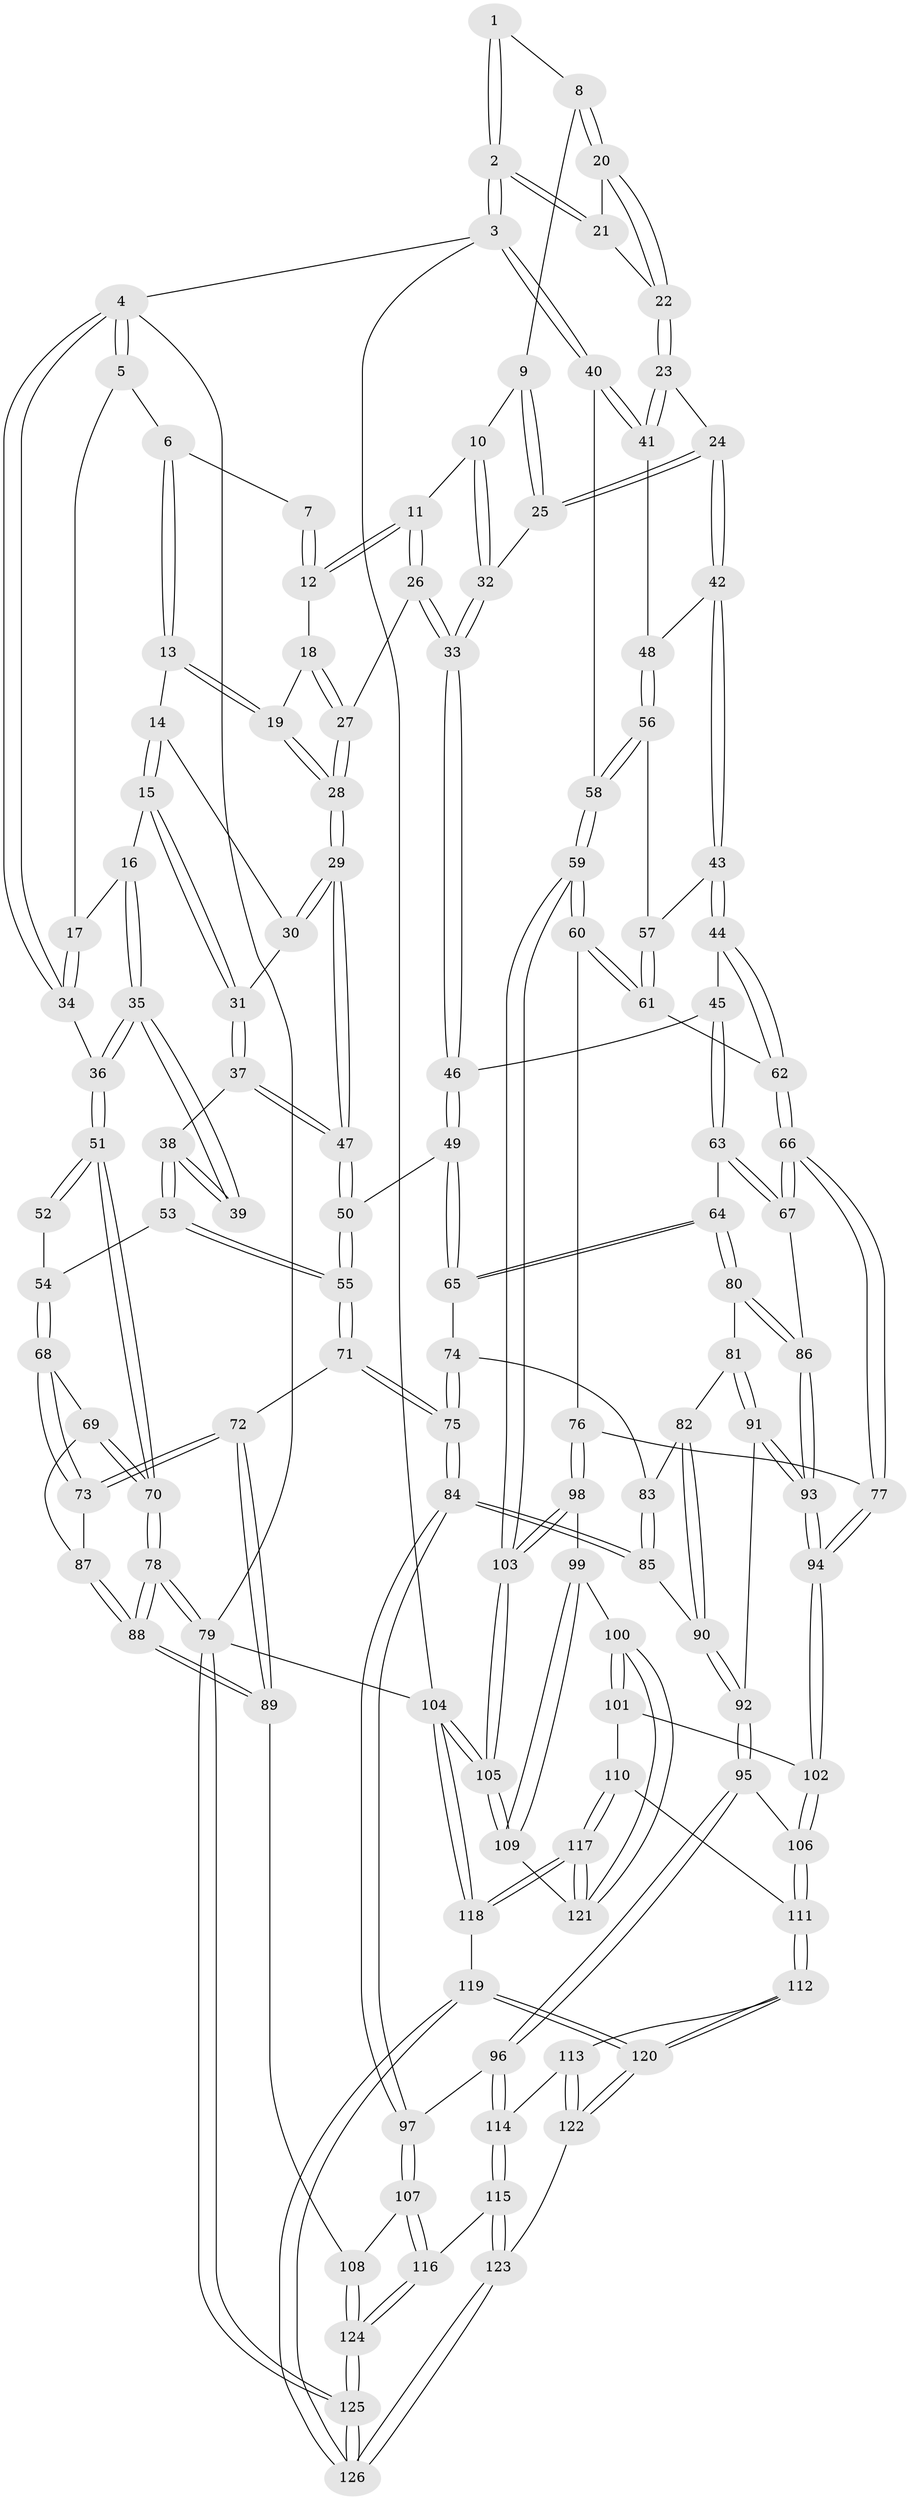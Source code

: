 // Generated by graph-tools (version 1.1) at 2025/03/03/09/25 03:03:11]
// undirected, 126 vertices, 312 edges
graph export_dot {
graph [start="1"]
  node [color=gray90,style=filled];
  1 [pos="+0.7807447797808751+0"];
  2 [pos="+1+0"];
  3 [pos="+1+0"];
  4 [pos="+0+0"];
  5 [pos="+0.08555248943975653+0"];
  6 [pos="+0.3117107734845718+0"];
  7 [pos="+0.5387988870326194+0"];
  8 [pos="+0.7881295133706422+0"];
  9 [pos="+0.7860157679356876+0"];
  10 [pos="+0.6678820201266386+0.11035062215323065"];
  11 [pos="+0.6259970793358598+0.10404417006822478"];
  12 [pos="+0.5408708170008277+0"];
  13 [pos="+0.31574447993301136+0"];
  14 [pos="+0.27889225918007277+0.045531521586737615"];
  15 [pos="+0.13330260472985356+0.10438376993988904"];
  16 [pos="+0.11576643316425837+0.09182207019986753"];
  17 [pos="+0.11099419077703959+0.08663215473764643"];
  18 [pos="+0.5222548406603406+0.009914242138753514"];
  19 [pos="+0.40908197115576933+0.09847893546632806"];
  20 [pos="+0.8675779559365372+0.03661755459973874"];
  21 [pos="+0.9531618530784394+0.0233512526218827"];
  22 [pos="+0.9135786556825947+0.1341687749326156"];
  23 [pos="+0.9193075578418626+0.14864948840227998"];
  24 [pos="+0.795261726888527+0.18773410276538938"];
  25 [pos="+0.7748874048188228+0.17894581822508465"];
  26 [pos="+0.5111039631955554+0.20077221362353273"];
  27 [pos="+0.5052285952622906+0.19840618370662166"];
  28 [pos="+0.40056547237760626+0.19444712780984524"];
  29 [pos="+0.38754909554603906+0.20124584656971317"];
  30 [pos="+0.28426196159742567+0.07440255041265471"];
  31 [pos="+0.1926731988824255+0.18261703850590824"];
  32 [pos="+0.717327578951987+0.17664106479544348"];
  33 [pos="+0.6060711013092122+0.31410264796794246"];
  34 [pos="+0+0.23745672430636852"];
  35 [pos="+0.07422112076691721+0.20328458377138436"];
  36 [pos="+0+0.2865092529141558"];
  37 [pos="+0.21487417375625484+0.24788460702304893"];
  38 [pos="+0.2115709563333052+0.25054563127464125"];
  39 [pos="+0.1563765945014902+0.2552832139820185"];
  40 [pos="+1+0.13750458934754847"];
  41 [pos="+0.9897198512704422+0.1774009667759199"];
  42 [pos="+0.7992692239089341+0.23895125242250154"];
  43 [pos="+0.7748675423182853+0.3767439016800421"];
  44 [pos="+0.7528066886916328+0.3982859717477099"];
  45 [pos="+0.710048117068817+0.397728274064309"];
  46 [pos="+0.6093916816726077+0.3359978471225062"];
  47 [pos="+0.33383182835272873+0.26167231211475506"];
  48 [pos="+0.9195597943307732+0.30842036814354484"];
  49 [pos="+0.47470188196149116+0.4442100447989809"];
  50 [pos="+0.38167214613866296+0.43041755803409276"];
  51 [pos="+0+0.3570800470459027"];
  52 [pos="+0.09242230638193238+0.27955192775265036"];
  53 [pos="+0.1503610533879058+0.4309765910335491"];
  54 [pos="+0.13837600911379666+0.43404065876172027"];
  55 [pos="+0.3041620086030816+0.5014260794514842"];
  56 [pos="+0.9121719677091257+0.33647809547138263"];
  57 [pos="+0.9048671204102727+0.34191805840229506"];
  58 [pos="+1+0.5079077134159936"];
  59 [pos="+1+0.5737819659998487"];
  60 [pos="+1+0.5402583930563455"];
  61 [pos="+0.9206865246364987+0.49945415159688383"];
  62 [pos="+0.8174712438368866+0.48560120408568863"];
  63 [pos="+0.6674575893080658+0.5102099107302677"];
  64 [pos="+0.5609879717052405+0.5395282785814771"];
  65 [pos="+0.49778135039918875+0.4888632814486932"];
  66 [pos="+0.7772838730447504+0.6163768710650399"];
  67 [pos="+0.6986956433849479+0.5940252965777871"];
  68 [pos="+0.07279457722654023+0.45418351746118224"];
  69 [pos="+0+0.4651981921576651"];
  70 [pos="+0+0.47341495831256214"];
  71 [pos="+0.2873625781880465+0.6423851308977219"];
  72 [pos="+0.25293466641265894+0.6459493719641216"];
  73 [pos="+0.18549374510917815+0.6016622730548262"];
  74 [pos="+0.48205436133306656+0.544424271751633"];
  75 [pos="+0.30743711156833947+0.6670498119420372"];
  76 [pos="+0.7974017063331007+0.6497987535511421"];
  77 [pos="+0.796612331306002+0.6493723084365146"];
  78 [pos="+0+0.6858283190318506"];
  79 [pos="+0+1"];
  80 [pos="+0.5779443111095256+0.6076559642799417"];
  81 [pos="+0.5681463967471325+0.620076819109228"];
  82 [pos="+0.5048828076796282+0.6321911394756874"];
  83 [pos="+0.4813045381387031+0.5496592194753884"];
  84 [pos="+0.334997329953789+0.7047903045929914"];
  85 [pos="+0.4255853848040429+0.6611146778893369"];
  86 [pos="+0.6487700025537146+0.6257279554985163"];
  87 [pos="+0.1398649201114319+0.591050043938569"];
  88 [pos="+0+0.6970579453651424"];
  89 [pos="+0.0044006162139646485+0.7524975683791418"];
  90 [pos="+0.4794933858722151+0.6533096240045116"];
  91 [pos="+0.561177710257472+0.7195321036384876"];
  92 [pos="+0.5553248971458122+0.723426400210624"];
  93 [pos="+0.6490476345232687+0.7228434127663337"];
  94 [pos="+0.6811666893981009+0.7510872629627019"];
  95 [pos="+0.5160842729406048+0.7795781461861496"];
  96 [pos="+0.34557674752754186+0.7360468966099105"];
  97 [pos="+0.3353739099110008+0.7064778893364376"];
  98 [pos="+0.8515123366682499+0.7175054511744631"];
  99 [pos="+0.8452899447941764+0.7673664676617746"];
  100 [pos="+0.7391025519015084+0.8381251274840864"];
  101 [pos="+0.6872703752422968+0.777997609527581"];
  102 [pos="+0.6834794628322055+0.766404187429175"];
  103 [pos="+1+0.6447138294877917"];
  104 [pos="+1+1"];
  105 [pos="+1+0.9468368214017658"];
  106 [pos="+0.5286523319975741+0.8073784395411803"];
  107 [pos="+0.11932633407958515+0.8253275291813846"];
  108 [pos="+0.022862031415524443+0.7711005988308013"];
  109 [pos="+0.9361680398693457+0.8780456117035459"];
  110 [pos="+0.5876803179405702+0.8575793013717788"];
  111 [pos="+0.5335592973968966+0.8267606446113038"];
  112 [pos="+0.49154661355752427+0.8872298982593537"];
  113 [pos="+0.3879923366993551+0.8588215391209438"];
  114 [pos="+0.33903311654511586+0.775031432758641"];
  115 [pos="+0.2408079553071751+0.8895073914014013"];
  116 [pos="+0.18866510086715244+0.8843306482418353"];
  117 [pos="+0.6954349433835239+1"];
  118 [pos="+0.6685805966053511+1"];
  119 [pos="+0.5106669938952368+1"];
  120 [pos="+0.5103320665243396+1"];
  121 [pos="+0.7412474273783772+0.9718109182931084"];
  122 [pos="+0.3862813208207988+0.9458122235959555"];
  123 [pos="+0.2588317947341259+0.930688393258296"];
  124 [pos="+0.08730222025694974+1"];
  125 [pos="+0.005855679310252628+1"];
  126 [pos="+0.2660571244481276+1"];
  1 -- 2;
  1 -- 2;
  1 -- 8;
  2 -- 3;
  2 -- 3;
  2 -- 21;
  2 -- 21;
  3 -- 4;
  3 -- 40;
  3 -- 40;
  3 -- 104;
  4 -- 5;
  4 -- 5;
  4 -- 34;
  4 -- 34;
  4 -- 79;
  5 -- 6;
  5 -- 17;
  6 -- 7;
  6 -- 13;
  6 -- 13;
  7 -- 12;
  7 -- 12;
  8 -- 9;
  8 -- 20;
  8 -- 20;
  9 -- 10;
  9 -- 25;
  9 -- 25;
  10 -- 11;
  10 -- 32;
  10 -- 32;
  11 -- 12;
  11 -- 12;
  11 -- 26;
  11 -- 26;
  12 -- 18;
  13 -- 14;
  13 -- 19;
  13 -- 19;
  14 -- 15;
  14 -- 15;
  14 -- 30;
  15 -- 16;
  15 -- 31;
  15 -- 31;
  16 -- 17;
  16 -- 35;
  16 -- 35;
  17 -- 34;
  17 -- 34;
  18 -- 19;
  18 -- 27;
  18 -- 27;
  19 -- 28;
  19 -- 28;
  20 -- 21;
  20 -- 22;
  20 -- 22;
  21 -- 22;
  22 -- 23;
  22 -- 23;
  23 -- 24;
  23 -- 41;
  23 -- 41;
  24 -- 25;
  24 -- 25;
  24 -- 42;
  24 -- 42;
  25 -- 32;
  26 -- 27;
  26 -- 33;
  26 -- 33;
  27 -- 28;
  27 -- 28;
  28 -- 29;
  28 -- 29;
  29 -- 30;
  29 -- 30;
  29 -- 47;
  29 -- 47;
  30 -- 31;
  31 -- 37;
  31 -- 37;
  32 -- 33;
  32 -- 33;
  33 -- 46;
  33 -- 46;
  34 -- 36;
  35 -- 36;
  35 -- 36;
  35 -- 39;
  35 -- 39;
  36 -- 51;
  36 -- 51;
  37 -- 38;
  37 -- 47;
  37 -- 47;
  38 -- 39;
  38 -- 39;
  38 -- 53;
  38 -- 53;
  40 -- 41;
  40 -- 41;
  40 -- 58;
  41 -- 48;
  42 -- 43;
  42 -- 43;
  42 -- 48;
  43 -- 44;
  43 -- 44;
  43 -- 57;
  44 -- 45;
  44 -- 62;
  44 -- 62;
  45 -- 46;
  45 -- 63;
  45 -- 63;
  46 -- 49;
  46 -- 49;
  47 -- 50;
  47 -- 50;
  48 -- 56;
  48 -- 56;
  49 -- 50;
  49 -- 65;
  49 -- 65;
  50 -- 55;
  50 -- 55;
  51 -- 52;
  51 -- 52;
  51 -- 70;
  51 -- 70;
  52 -- 54;
  53 -- 54;
  53 -- 55;
  53 -- 55;
  54 -- 68;
  54 -- 68;
  55 -- 71;
  55 -- 71;
  56 -- 57;
  56 -- 58;
  56 -- 58;
  57 -- 61;
  57 -- 61;
  58 -- 59;
  58 -- 59;
  59 -- 60;
  59 -- 60;
  59 -- 103;
  59 -- 103;
  60 -- 61;
  60 -- 61;
  60 -- 76;
  61 -- 62;
  62 -- 66;
  62 -- 66;
  63 -- 64;
  63 -- 67;
  63 -- 67;
  64 -- 65;
  64 -- 65;
  64 -- 80;
  64 -- 80;
  65 -- 74;
  66 -- 67;
  66 -- 67;
  66 -- 77;
  66 -- 77;
  67 -- 86;
  68 -- 69;
  68 -- 73;
  68 -- 73;
  69 -- 70;
  69 -- 70;
  69 -- 87;
  70 -- 78;
  70 -- 78;
  71 -- 72;
  71 -- 75;
  71 -- 75;
  72 -- 73;
  72 -- 73;
  72 -- 89;
  72 -- 89;
  73 -- 87;
  74 -- 75;
  74 -- 75;
  74 -- 83;
  75 -- 84;
  75 -- 84;
  76 -- 77;
  76 -- 98;
  76 -- 98;
  77 -- 94;
  77 -- 94;
  78 -- 79;
  78 -- 79;
  78 -- 88;
  78 -- 88;
  79 -- 125;
  79 -- 125;
  79 -- 104;
  80 -- 81;
  80 -- 86;
  80 -- 86;
  81 -- 82;
  81 -- 91;
  81 -- 91;
  82 -- 83;
  82 -- 90;
  82 -- 90;
  83 -- 85;
  83 -- 85;
  84 -- 85;
  84 -- 85;
  84 -- 97;
  84 -- 97;
  85 -- 90;
  86 -- 93;
  86 -- 93;
  87 -- 88;
  87 -- 88;
  88 -- 89;
  88 -- 89;
  89 -- 108;
  90 -- 92;
  90 -- 92;
  91 -- 92;
  91 -- 93;
  91 -- 93;
  92 -- 95;
  92 -- 95;
  93 -- 94;
  93 -- 94;
  94 -- 102;
  94 -- 102;
  95 -- 96;
  95 -- 96;
  95 -- 106;
  96 -- 97;
  96 -- 114;
  96 -- 114;
  97 -- 107;
  97 -- 107;
  98 -- 99;
  98 -- 103;
  98 -- 103;
  99 -- 100;
  99 -- 109;
  99 -- 109;
  100 -- 101;
  100 -- 101;
  100 -- 121;
  100 -- 121;
  101 -- 102;
  101 -- 110;
  102 -- 106;
  102 -- 106;
  103 -- 105;
  103 -- 105;
  104 -- 105;
  104 -- 105;
  104 -- 118;
  104 -- 118;
  105 -- 109;
  105 -- 109;
  106 -- 111;
  106 -- 111;
  107 -- 108;
  107 -- 116;
  107 -- 116;
  108 -- 124;
  108 -- 124;
  109 -- 121;
  110 -- 111;
  110 -- 117;
  110 -- 117;
  111 -- 112;
  111 -- 112;
  112 -- 113;
  112 -- 120;
  112 -- 120;
  113 -- 114;
  113 -- 122;
  113 -- 122;
  114 -- 115;
  114 -- 115;
  115 -- 116;
  115 -- 123;
  115 -- 123;
  116 -- 124;
  116 -- 124;
  117 -- 118;
  117 -- 118;
  117 -- 121;
  117 -- 121;
  118 -- 119;
  119 -- 120;
  119 -- 120;
  119 -- 126;
  119 -- 126;
  120 -- 122;
  120 -- 122;
  122 -- 123;
  123 -- 126;
  123 -- 126;
  124 -- 125;
  124 -- 125;
  125 -- 126;
  125 -- 126;
}
